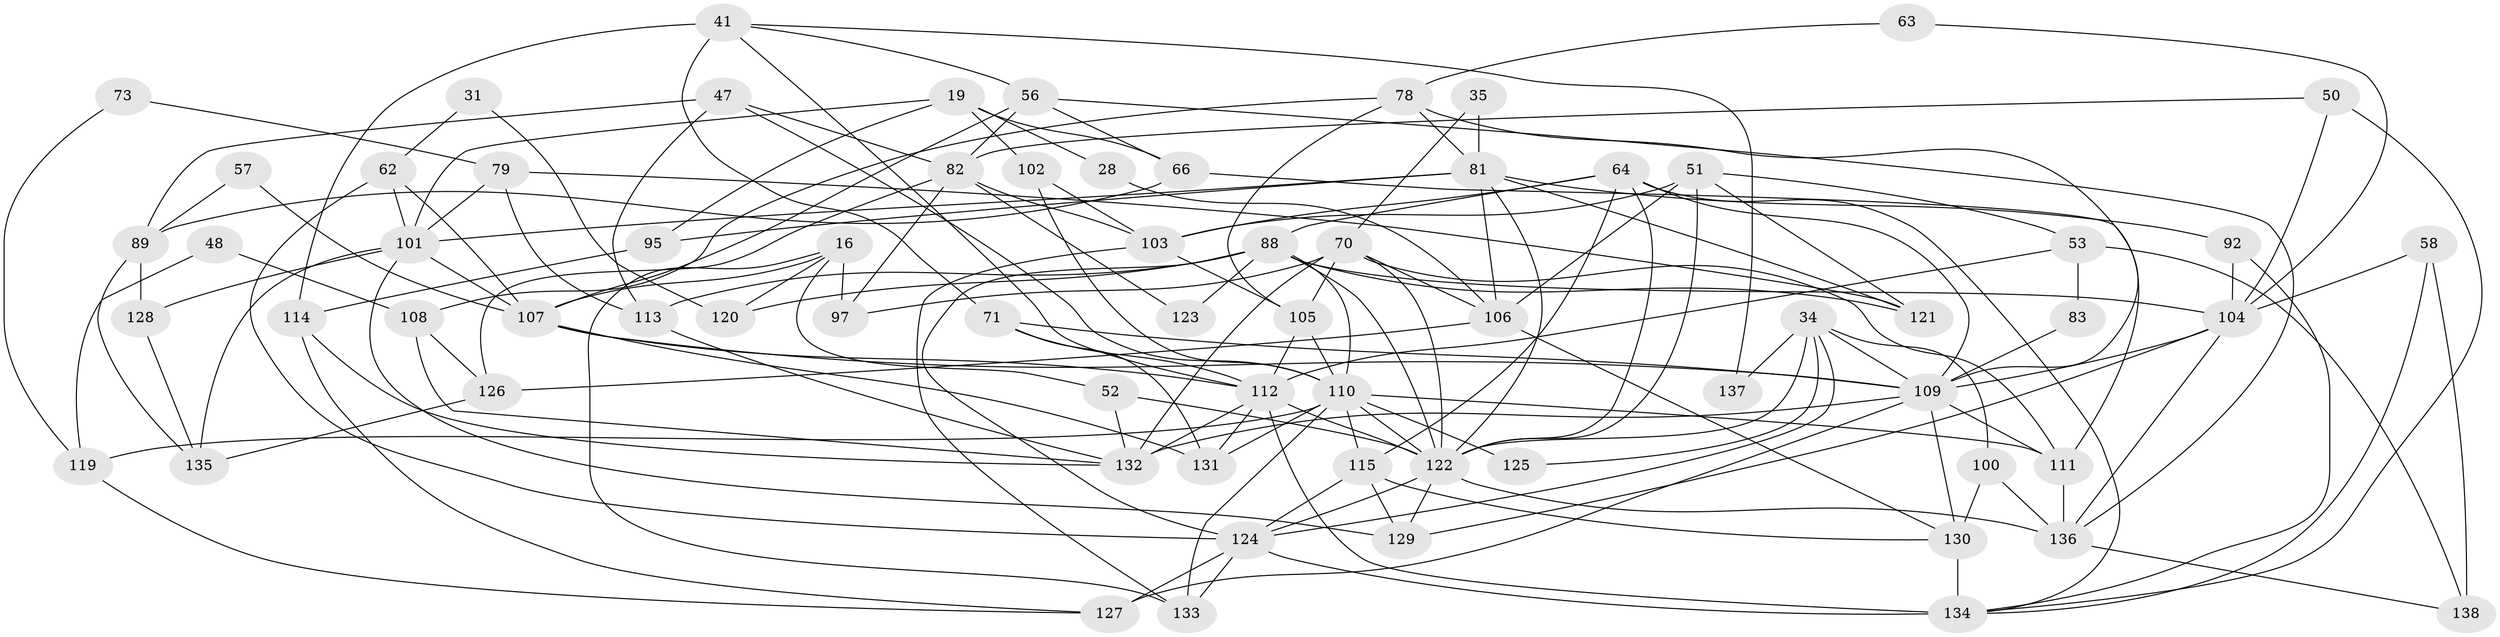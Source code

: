 // original degree distribution, {3: 0.2463768115942029, 6: 0.08695652173913043, 4: 0.3333333333333333, 5: 0.18115942028985507, 2: 0.11594202898550725, 8: 0.014492753623188406, 7: 0.021739130434782608}
// Generated by graph-tools (version 1.1) at 2025/50/03/09/25 04:50:15]
// undirected, 69 vertices, 164 edges
graph export_dot {
graph [start="1"]
  node [color=gray90,style=filled];
  16;
  19;
  28;
  31;
  34 [super="+27"];
  35;
  41 [super="+39"];
  47;
  48;
  50;
  51;
  52;
  53;
  56;
  57;
  58;
  62;
  63;
  64 [super="+23"];
  66 [super="+6"];
  70 [super="+37"];
  71 [super="+24+49"];
  73;
  78 [super="+18"];
  79;
  81 [super="+11+17"];
  82 [super="+2"];
  83;
  88 [super="+4+77+76"];
  89 [super="+7"];
  92;
  95 [super="+10"];
  97;
  100 [super="+26"];
  101 [super="+46+84"];
  102;
  103 [super="+38"];
  104 [super="+13+93"];
  105 [super="+75"];
  106 [super="+43"];
  107 [super="+96+86"];
  108;
  109 [super="+15+45+74"];
  110 [super="+44+87"];
  111 [super="+98"];
  112 [super="+55+72"];
  113;
  114;
  115;
  119;
  120 [super="+118"];
  121;
  122 [super="+54+14+68+116"];
  123;
  124 [super="+69+94"];
  125;
  126 [super="+59"];
  127 [super="+67"];
  128;
  129;
  130 [super="+85+99"];
  131;
  132 [super="+22+117"];
  133 [super="+29"];
  134 [super="+40+9"];
  135;
  136 [super="+42"];
  137;
  138 [super="+91"];
  16 -- 97;
  16 -- 52;
  16 -- 120 [weight=2];
  16 -- 133;
  16 -- 107;
  19 -- 28;
  19 -- 95;
  19 -- 102;
  19 -- 66;
  19 -- 101;
  28 -- 106;
  31 -- 62;
  31 -- 120;
  34 -- 100;
  34 -- 125;
  34 -- 137;
  34 -- 109;
  34 -- 122 [weight=2];
  34 -- 124;
  35 -- 70;
  35 -- 81;
  41 -- 114 [weight=2];
  41 -- 137;
  41 -- 56;
  41 -- 71;
  41 -- 112;
  47 -- 89 [weight=2];
  47 -- 82 [weight=2];
  47 -- 113;
  47 -- 110;
  48 -- 119;
  48 -- 108;
  50 -- 104;
  50 -- 82;
  50 -- 134;
  51 -- 121;
  51 -- 103 [weight=2];
  51 -- 53;
  51 -- 106;
  51 -- 122;
  52 -- 122;
  52 -- 132;
  53 -- 112;
  53 -- 83;
  53 -- 138;
  56 -- 82;
  56 -- 66;
  56 -- 136;
  56 -- 107;
  57 -- 89;
  57 -- 107;
  58 -- 104 [weight=3];
  58 -- 138 [weight=2];
  58 -- 134;
  62 -- 107 [weight=3];
  62 -- 124;
  62 -- 101;
  63 -- 78;
  63 -- 104;
  64 -- 115;
  64 -- 103;
  64 -- 88;
  64 -- 134;
  64 -- 109;
  64 -- 122 [weight=2];
  66 -- 89;
  66 -- 111;
  70 -- 106 [weight=2];
  70 -- 97;
  70 -- 105;
  70 -- 122 [weight=3];
  70 -- 132 [weight=2];
  70 -- 111;
  71 -- 109 [weight=2];
  71 -- 112;
  71 -- 131 [weight=2];
  73 -- 119;
  73 -- 79;
  78 -- 81;
  78 -- 108;
  78 -- 109;
  78 -- 105;
  79 -- 113;
  79 -- 121;
  79 -- 101;
  81 -- 106 [weight=2];
  81 -- 95;
  81 -- 121;
  81 -- 122;
  81 -- 92;
  81 -- 101;
  82 -- 123;
  82 -- 97;
  82 -- 103;
  82 -- 126;
  83 -- 109;
  88 -- 113;
  88 -- 123 [weight=2];
  88 -- 122 [weight=2];
  88 -- 120;
  88 -- 121;
  88 -- 124 [weight=2];
  88 -- 104 [weight=2];
  88 -- 110;
  89 -- 135;
  89 -- 128 [weight=2];
  92 -- 134 [weight=2];
  92 -- 104;
  95 -- 114;
  100 -- 136;
  100 -- 130 [weight=3];
  101 -- 135;
  101 -- 129;
  101 -- 128;
  101 -- 107;
  102 -- 103;
  102 -- 110;
  103 -- 105;
  103 -- 133;
  104 -- 129;
  104 -- 109 [weight=3];
  104 -- 136;
  105 -- 112;
  105 -- 110;
  106 -- 130;
  106 -- 126 [weight=2];
  107 -- 109 [weight=3];
  107 -- 112 [weight=2];
  107 -- 131;
  108 -- 126;
  108 -- 132;
  109 -- 111 [weight=3];
  109 -- 132 [weight=2];
  109 -- 130;
  109 -- 127;
  110 -- 131 [weight=2];
  110 -- 133;
  110 -- 122;
  110 -- 111;
  110 -- 115;
  110 -- 119;
  110 -- 125;
  111 -- 136;
  112 -- 134 [weight=3];
  112 -- 132;
  112 -- 131;
  112 -- 122;
  113 -- 132;
  114 -- 127;
  114 -- 132;
  115 -- 129;
  115 -- 124;
  115 -- 130;
  119 -- 127;
  122 -- 129;
  122 -- 136 [weight=2];
  122 -- 124;
  124 -- 127 [weight=2];
  124 -- 133;
  124 -- 134 [weight=2];
  126 -- 135 [weight=2];
  128 -- 135;
  130 -- 134;
  136 -- 138;
}

